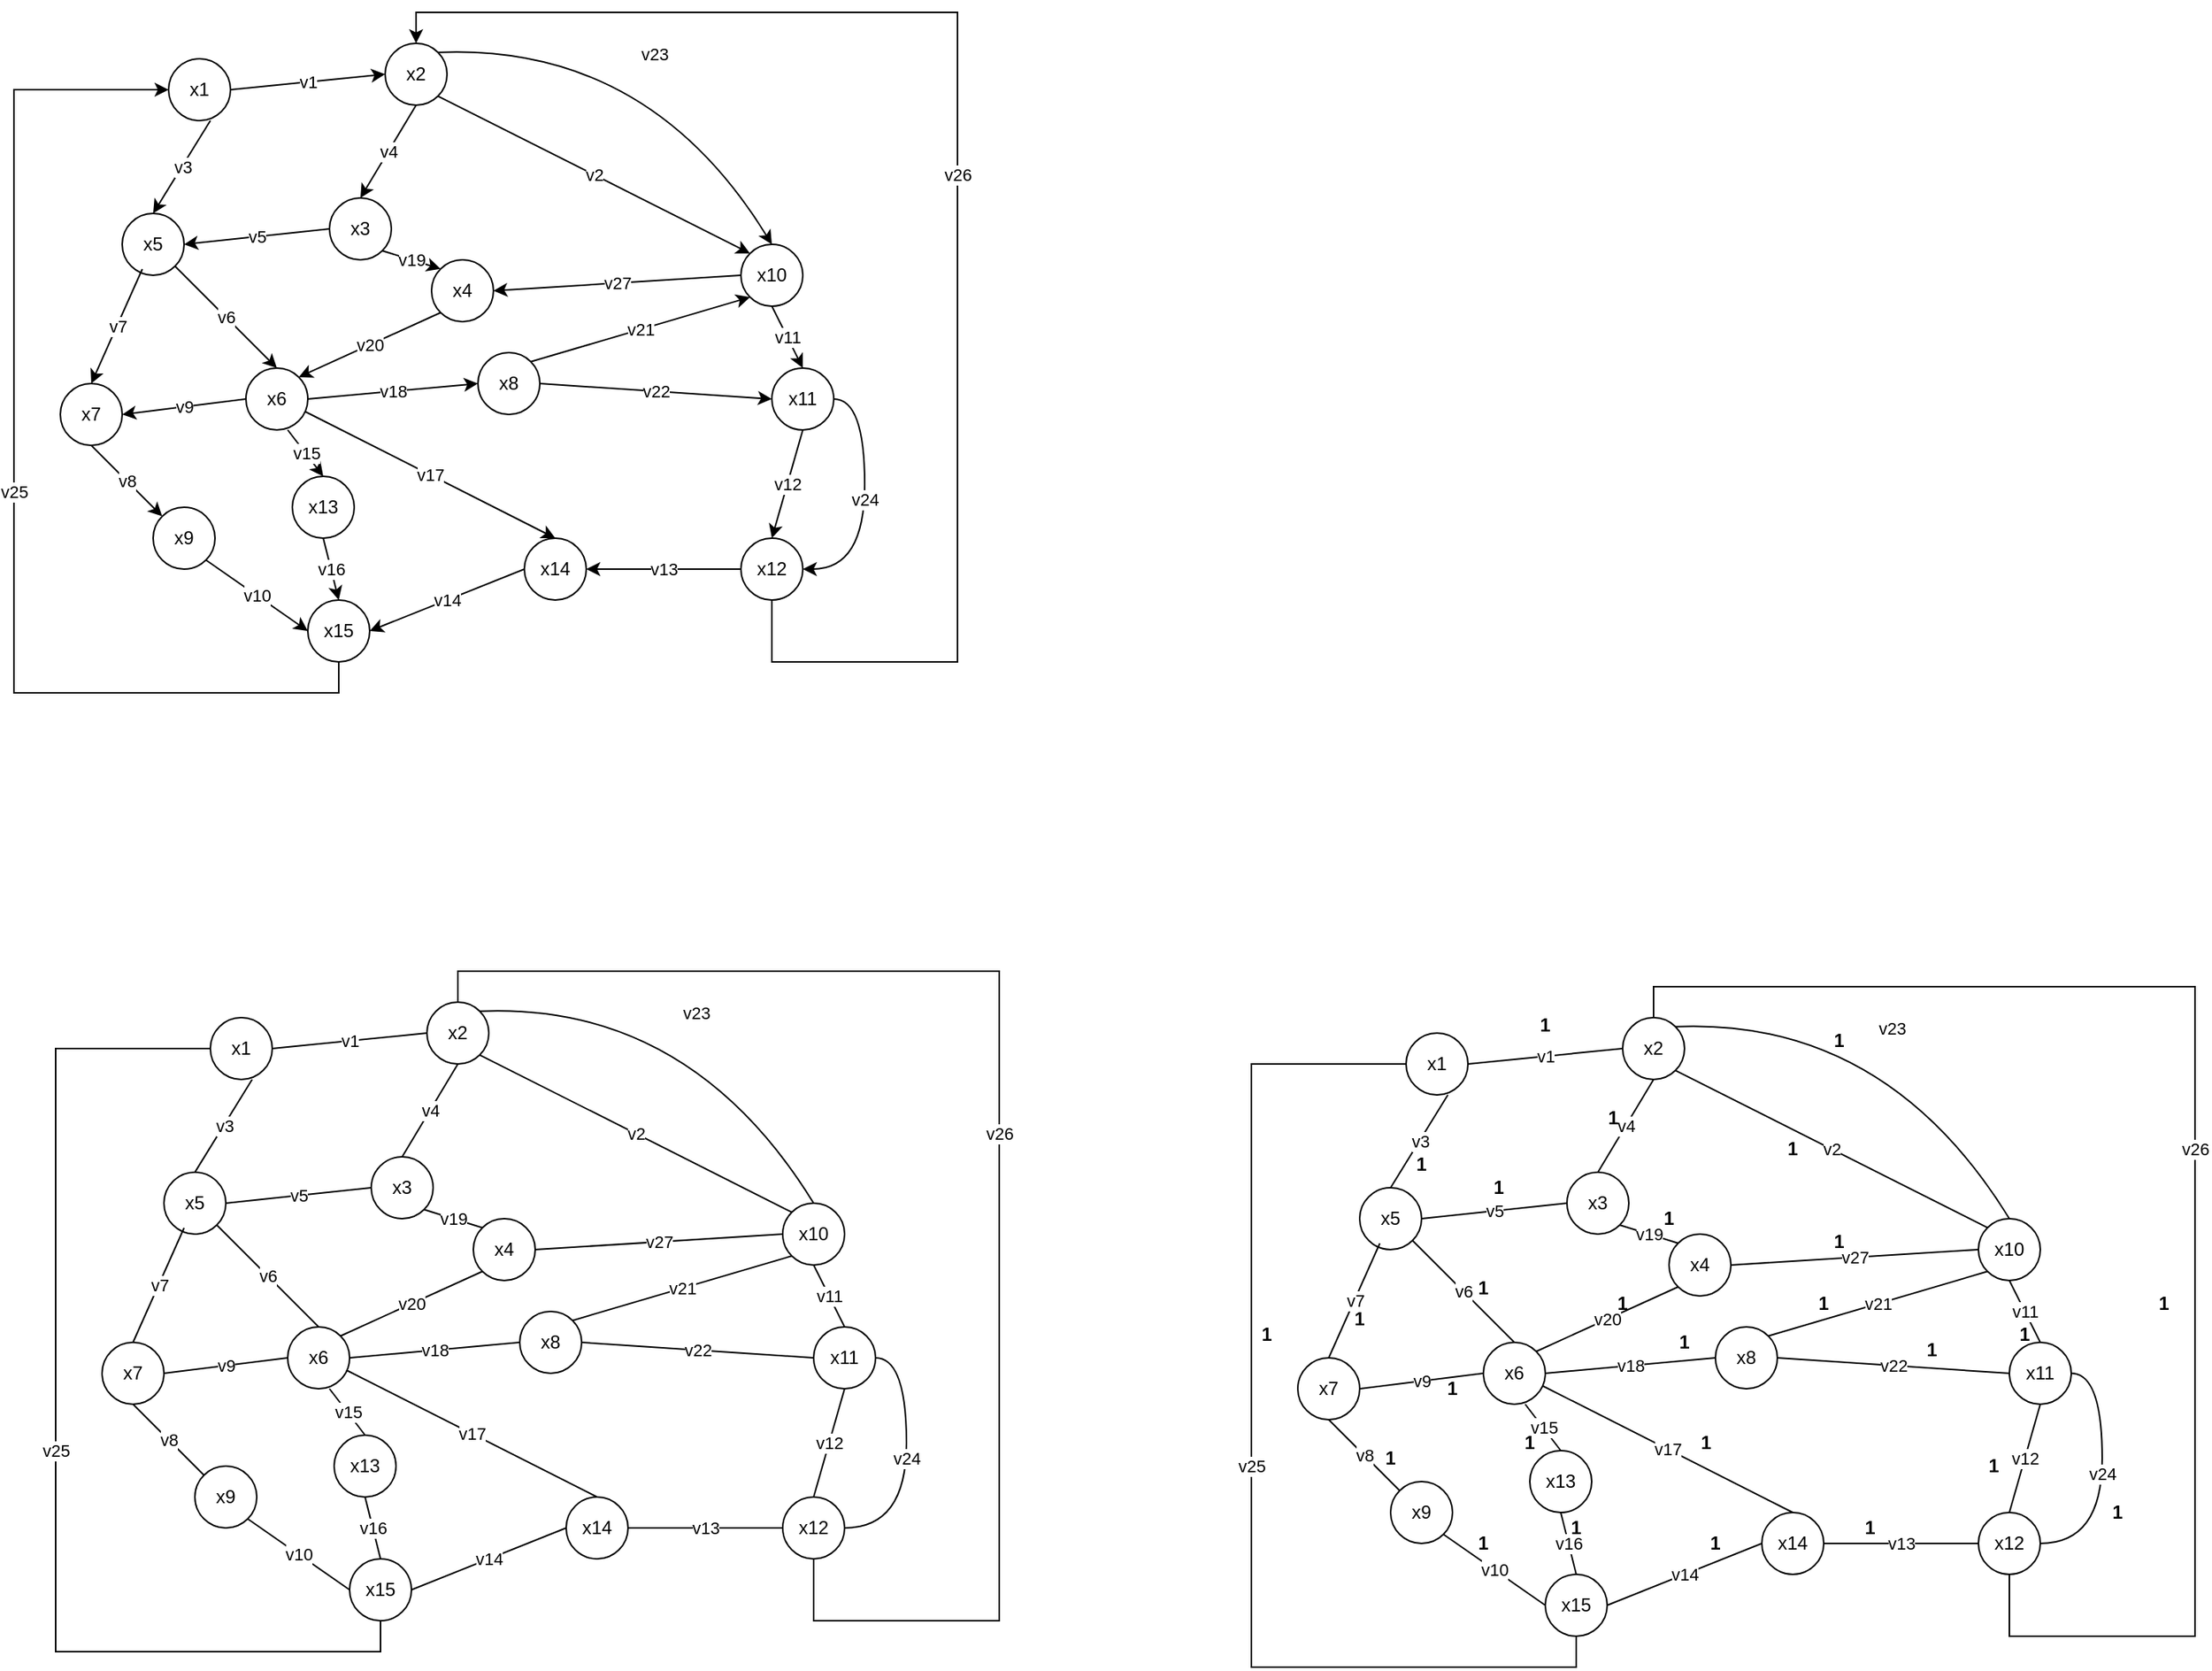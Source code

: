 <mxfile version="24.9.0">
  <diagram name="Страница — 1" id="AL9f2triFHX439vPIHJy">
    <mxGraphModel dx="1180" dy="746" grid="1" gridSize="10" guides="1" tooltips="1" connect="1" arrows="1" fold="1" page="1" pageScale="1" pageWidth="827" pageHeight="1169" math="0" shadow="0">
      <root>
        <mxCell id="0" />
        <mxCell id="1" parent="0" />
        <mxCell id="yVyBqC-tPB4_G3ObJPOv-1" value="x1" style="ellipse;whiteSpace=wrap;html=1;aspect=fixed;" vertex="1" parent="1">
          <mxGeometry x="290" y="110" width="40" height="40" as="geometry" />
        </mxCell>
        <mxCell id="yVyBqC-tPB4_G3ObJPOv-2" value="x2" style="ellipse;whiteSpace=wrap;html=1;aspect=fixed;" vertex="1" parent="1">
          <mxGeometry x="430" y="100" width="40" height="40" as="geometry" />
        </mxCell>
        <mxCell id="yVyBqC-tPB4_G3ObJPOv-3" value="x10" style="ellipse;whiteSpace=wrap;html=1;aspect=fixed;" vertex="1" parent="1">
          <mxGeometry x="660" y="230" width="40" height="40" as="geometry" />
        </mxCell>
        <mxCell id="yVyBqC-tPB4_G3ObJPOv-4" value="x4" style="ellipse;whiteSpace=wrap;html=1;aspect=fixed;" vertex="1" parent="1">
          <mxGeometry x="460" y="240" width="40" height="40" as="geometry" />
        </mxCell>
        <mxCell id="yVyBqC-tPB4_G3ObJPOv-5" value="x3" style="ellipse;whiteSpace=wrap;html=1;aspect=fixed;" vertex="1" parent="1">
          <mxGeometry x="394" y="200" width="40" height="40" as="geometry" />
        </mxCell>
        <mxCell id="yVyBqC-tPB4_G3ObJPOv-6" value="x5" style="ellipse;whiteSpace=wrap;html=1;aspect=fixed;" vertex="1" parent="1">
          <mxGeometry x="260" y="210" width="40" height="40" as="geometry" />
        </mxCell>
        <mxCell id="yVyBqC-tPB4_G3ObJPOv-7" value="x7" style="ellipse;whiteSpace=wrap;html=1;aspect=fixed;" vertex="1" parent="1">
          <mxGeometry x="220" y="320" width="40" height="40" as="geometry" />
        </mxCell>
        <mxCell id="yVyBqC-tPB4_G3ObJPOv-8" value="x6" style="ellipse;whiteSpace=wrap;html=1;aspect=fixed;" vertex="1" parent="1">
          <mxGeometry x="340" y="310" width="40" height="40" as="geometry" />
        </mxCell>
        <mxCell id="yVyBqC-tPB4_G3ObJPOv-9" value="x8" style="ellipse;whiteSpace=wrap;html=1;aspect=fixed;" vertex="1" parent="1">
          <mxGeometry x="490" y="300" width="40" height="40" as="geometry" />
        </mxCell>
        <mxCell id="yVyBqC-tPB4_G3ObJPOv-42" value="v24" style="edgeStyle=orthogonalEdgeStyle;rounded=0;orthogonalLoop=1;jettySize=auto;html=1;entryX=1;entryY=0.5;entryDx=0;entryDy=0;curved=1;" edge="1" parent="1" source="yVyBqC-tPB4_G3ObJPOv-10" target="yVyBqC-tPB4_G3ObJPOv-11">
          <mxGeometry relative="1" as="geometry">
            <Array as="points">
              <mxPoint x="740" y="330" />
              <mxPoint x="740" y="440" />
            </Array>
          </mxGeometry>
        </mxCell>
        <mxCell id="yVyBqC-tPB4_G3ObJPOv-10" value="x11" style="ellipse;whiteSpace=wrap;html=1;aspect=fixed;" vertex="1" parent="1">
          <mxGeometry x="680" y="310" width="40" height="40" as="geometry" />
        </mxCell>
        <mxCell id="yVyBqC-tPB4_G3ObJPOv-43" value="v26" style="edgeStyle=orthogonalEdgeStyle;rounded=0;orthogonalLoop=1;jettySize=auto;html=1;entryX=0.5;entryY=0;entryDx=0;entryDy=0;" edge="1" parent="1" source="yVyBqC-tPB4_G3ObJPOv-11" target="yVyBqC-tPB4_G3ObJPOv-2">
          <mxGeometry relative="1" as="geometry">
            <Array as="points">
              <mxPoint x="680" y="500" />
              <mxPoint x="800" y="500" />
              <mxPoint x="800" y="80" />
              <mxPoint x="450" y="80" />
            </Array>
          </mxGeometry>
        </mxCell>
        <mxCell id="yVyBqC-tPB4_G3ObJPOv-11" value="x12" style="ellipse;whiteSpace=wrap;html=1;aspect=fixed;" vertex="1" parent="1">
          <mxGeometry x="660" y="420" width="40" height="40" as="geometry" />
        </mxCell>
        <mxCell id="yVyBqC-tPB4_G3ObJPOv-12" value="x14" style="ellipse;whiteSpace=wrap;html=1;aspect=fixed;" vertex="1" parent="1">
          <mxGeometry x="520" y="420" width="40" height="40" as="geometry" />
        </mxCell>
        <mxCell id="yVyBqC-tPB4_G3ObJPOv-40" value="v25" style="edgeStyle=orthogonalEdgeStyle;rounded=0;orthogonalLoop=1;jettySize=auto;html=1;entryX=0;entryY=0.5;entryDx=0;entryDy=0;" edge="1" parent="1" source="yVyBqC-tPB4_G3ObJPOv-13" target="yVyBqC-tPB4_G3ObJPOv-1">
          <mxGeometry relative="1" as="geometry">
            <Array as="points">
              <mxPoint x="400" y="520" />
              <mxPoint x="190" y="520" />
              <mxPoint x="190" y="130" />
            </Array>
          </mxGeometry>
        </mxCell>
        <mxCell id="yVyBqC-tPB4_G3ObJPOv-13" value="x15" style="ellipse;whiteSpace=wrap;html=1;aspect=fixed;" vertex="1" parent="1">
          <mxGeometry x="380" y="460" width="40" height="40" as="geometry" />
        </mxCell>
        <mxCell id="yVyBqC-tPB4_G3ObJPOv-14" value="x13" style="ellipse;whiteSpace=wrap;html=1;aspect=fixed;" vertex="1" parent="1">
          <mxGeometry x="370" y="380" width="40" height="40" as="geometry" />
        </mxCell>
        <mxCell id="yVyBqC-tPB4_G3ObJPOv-15" value="x9" style="ellipse;whiteSpace=wrap;html=1;aspect=fixed;" vertex="1" parent="1">
          <mxGeometry x="280" y="400" width="40" height="40" as="geometry" />
        </mxCell>
        <mxCell id="yVyBqC-tPB4_G3ObJPOv-16" value="v1" style="endArrow=classic;html=1;rounded=0;exitX=1;exitY=0.5;exitDx=0;exitDy=0;entryX=0;entryY=0.5;entryDx=0;entryDy=0;" edge="1" parent="1" source="yVyBqC-tPB4_G3ObJPOv-1" target="yVyBqC-tPB4_G3ObJPOv-2">
          <mxGeometry width="50" height="50" relative="1" as="geometry">
            <mxPoint x="390" y="410" as="sourcePoint" />
            <mxPoint x="440" y="360" as="targetPoint" />
          </mxGeometry>
        </mxCell>
        <mxCell id="yVyBqC-tPB4_G3ObJPOv-17" value="v4" style="endArrow=classic;html=1;rounded=0;entryX=0.5;entryY=0;entryDx=0;entryDy=0;exitX=0.5;exitY=1;exitDx=0;exitDy=0;" edge="1" parent="1" source="yVyBqC-tPB4_G3ObJPOv-2" target="yVyBqC-tPB4_G3ObJPOv-5">
          <mxGeometry width="50" height="50" relative="1" as="geometry">
            <mxPoint x="390" y="410" as="sourcePoint" />
            <mxPoint x="440" y="360" as="targetPoint" />
          </mxGeometry>
        </mxCell>
        <mxCell id="yVyBqC-tPB4_G3ObJPOv-18" value="v2" style="endArrow=classic;html=1;rounded=0;exitX=1;exitY=1;exitDx=0;exitDy=0;entryX=0;entryY=0;entryDx=0;entryDy=0;" edge="1" parent="1" source="yVyBqC-tPB4_G3ObJPOv-2" target="yVyBqC-tPB4_G3ObJPOv-3">
          <mxGeometry width="50" height="50" relative="1" as="geometry">
            <mxPoint x="390" y="410" as="sourcePoint" />
            <mxPoint x="440" y="360" as="targetPoint" />
          </mxGeometry>
        </mxCell>
        <mxCell id="yVyBqC-tPB4_G3ObJPOv-19" value="v23" style="endArrow=classic;html=1;rounded=0;exitX=1;exitY=0;exitDx=0;exitDy=0;entryX=0.5;entryY=0;entryDx=0;entryDy=0;curved=1;" edge="1" parent="1" source="yVyBqC-tPB4_G3ObJPOv-2" target="yVyBqC-tPB4_G3ObJPOv-3">
          <mxGeometry width="50" height="50" relative="1" as="geometry">
            <mxPoint x="390" y="410" as="sourcePoint" />
            <mxPoint x="440" y="360" as="targetPoint" />
            <Array as="points">
              <mxPoint x="600" y="100" />
            </Array>
          </mxGeometry>
        </mxCell>
        <mxCell id="yVyBqC-tPB4_G3ObJPOv-20" value="v3" style="endArrow=classic;html=1;rounded=0;exitX=0.675;exitY=1;exitDx=0;exitDy=0;exitPerimeter=0;entryX=0.5;entryY=0;entryDx=0;entryDy=0;" edge="1" parent="1" source="yVyBqC-tPB4_G3ObJPOv-1" target="yVyBqC-tPB4_G3ObJPOv-6">
          <mxGeometry width="50" height="50" relative="1" as="geometry">
            <mxPoint x="390" y="410" as="sourcePoint" />
            <mxPoint x="440" y="360" as="targetPoint" />
          </mxGeometry>
        </mxCell>
        <mxCell id="yVyBqC-tPB4_G3ObJPOv-21" value="v6" style="endArrow=classic;html=1;rounded=0;exitX=1;exitY=1;exitDx=0;exitDy=0;entryX=0.5;entryY=0;entryDx=0;entryDy=0;" edge="1" parent="1" source="yVyBqC-tPB4_G3ObJPOv-6" target="yVyBqC-tPB4_G3ObJPOv-8">
          <mxGeometry width="50" height="50" relative="1" as="geometry">
            <mxPoint x="390" y="410" as="sourcePoint" />
            <mxPoint x="440" y="360" as="targetPoint" />
          </mxGeometry>
        </mxCell>
        <mxCell id="yVyBqC-tPB4_G3ObJPOv-22" value="v7" style="endArrow=classic;html=1;rounded=0;exitX=0.325;exitY=0.9;exitDx=0;exitDy=0;exitPerimeter=0;entryX=0.5;entryY=0;entryDx=0;entryDy=0;" edge="1" parent="1" source="yVyBqC-tPB4_G3ObJPOv-6" target="yVyBqC-tPB4_G3ObJPOv-7">
          <mxGeometry width="50" height="50" relative="1" as="geometry">
            <mxPoint x="390" y="410" as="sourcePoint" />
            <mxPoint x="440" y="360" as="targetPoint" />
          </mxGeometry>
        </mxCell>
        <mxCell id="yVyBqC-tPB4_G3ObJPOv-23" value="v9" style="endArrow=classic;html=1;rounded=0;entryX=1;entryY=0.5;entryDx=0;entryDy=0;exitX=0;exitY=0.5;exitDx=0;exitDy=0;" edge="1" parent="1" source="yVyBqC-tPB4_G3ObJPOv-8" target="yVyBqC-tPB4_G3ObJPOv-7">
          <mxGeometry width="50" height="50" relative="1" as="geometry">
            <mxPoint x="390" y="400" as="sourcePoint" />
            <mxPoint x="440" y="350" as="targetPoint" />
          </mxGeometry>
        </mxCell>
        <mxCell id="yVyBqC-tPB4_G3ObJPOv-24" value="v8" style="endArrow=classic;html=1;rounded=0;exitX=0.5;exitY=1;exitDx=0;exitDy=0;entryX=0;entryY=0;entryDx=0;entryDy=0;" edge="1" parent="1" source="yVyBqC-tPB4_G3ObJPOv-7" target="yVyBqC-tPB4_G3ObJPOv-15">
          <mxGeometry width="50" height="50" relative="1" as="geometry">
            <mxPoint x="390" y="400" as="sourcePoint" />
            <mxPoint x="440" y="350" as="targetPoint" />
          </mxGeometry>
        </mxCell>
        <mxCell id="yVyBqC-tPB4_G3ObJPOv-25" value="v10" style="endArrow=classic;html=1;rounded=0;exitX=1;exitY=1;exitDx=0;exitDy=0;entryX=0;entryY=0.5;entryDx=0;entryDy=0;" edge="1" parent="1" source="yVyBqC-tPB4_G3ObJPOv-15" target="yVyBqC-tPB4_G3ObJPOv-13">
          <mxGeometry width="50" height="50" relative="1" as="geometry">
            <mxPoint x="390" y="400" as="sourcePoint" />
            <mxPoint x="440" y="350" as="targetPoint" />
          </mxGeometry>
        </mxCell>
        <mxCell id="yVyBqC-tPB4_G3ObJPOv-26" value="v14" style="endArrow=classic;html=1;rounded=0;exitX=0;exitY=0.5;exitDx=0;exitDy=0;entryX=1;entryY=0.5;entryDx=0;entryDy=0;" edge="1" parent="1" source="yVyBqC-tPB4_G3ObJPOv-12" target="yVyBqC-tPB4_G3ObJPOv-13">
          <mxGeometry x="0.0" width="50" height="50" relative="1" as="geometry">
            <mxPoint x="390" y="400" as="sourcePoint" />
            <mxPoint x="510" y="440" as="targetPoint" />
            <mxPoint as="offset" />
          </mxGeometry>
        </mxCell>
        <mxCell id="yVyBqC-tPB4_G3ObJPOv-27" value="v13" style="endArrow=classic;html=1;rounded=0;entryX=1;entryY=0.5;entryDx=0;entryDy=0;exitX=0;exitY=0.5;exitDx=0;exitDy=0;" edge="1" parent="1" source="yVyBqC-tPB4_G3ObJPOv-11" target="yVyBqC-tPB4_G3ObJPOv-12">
          <mxGeometry width="50" height="50" relative="1" as="geometry">
            <mxPoint x="390" y="400" as="sourcePoint" />
            <mxPoint x="440" y="350" as="targetPoint" />
          </mxGeometry>
        </mxCell>
        <mxCell id="yVyBqC-tPB4_G3ObJPOv-29" value="v17" style="endArrow=classic;html=1;rounded=0;exitX=0.95;exitY=0.7;exitDx=0;exitDy=0;exitPerimeter=0;entryX=0.5;entryY=0;entryDx=0;entryDy=0;" edge="1" parent="1" source="yVyBqC-tPB4_G3ObJPOv-8" target="yVyBqC-tPB4_G3ObJPOv-12">
          <mxGeometry width="50" height="50" relative="1" as="geometry">
            <mxPoint x="390" y="400" as="sourcePoint" />
            <mxPoint x="440" y="350" as="targetPoint" />
          </mxGeometry>
        </mxCell>
        <mxCell id="yVyBqC-tPB4_G3ObJPOv-30" value="v15" style="endArrow=classic;html=1;rounded=0;exitX=0.675;exitY=1;exitDx=0;exitDy=0;exitPerimeter=0;entryX=0.5;entryY=0;entryDx=0;entryDy=0;" edge="1" parent="1" source="yVyBqC-tPB4_G3ObJPOv-8" target="yVyBqC-tPB4_G3ObJPOv-14">
          <mxGeometry width="50" height="50" relative="1" as="geometry">
            <mxPoint x="390" y="400" as="sourcePoint" />
            <mxPoint x="440" y="350" as="targetPoint" />
          </mxGeometry>
        </mxCell>
        <mxCell id="yVyBqC-tPB4_G3ObJPOv-32" value="v16" style="endArrow=classic;html=1;rounded=0;exitX=0.5;exitY=1;exitDx=0;exitDy=0;entryX=0.5;entryY=0;entryDx=0;entryDy=0;" edge="1" parent="1" source="yVyBqC-tPB4_G3ObJPOv-14" target="yVyBqC-tPB4_G3ObJPOv-13">
          <mxGeometry width="50" height="50" relative="1" as="geometry">
            <mxPoint x="390" y="400" as="sourcePoint" />
            <mxPoint x="440" y="350" as="targetPoint" />
          </mxGeometry>
        </mxCell>
        <mxCell id="yVyBqC-tPB4_G3ObJPOv-33" value="v18" style="endArrow=classic;html=1;rounded=0;exitX=1;exitY=0.5;exitDx=0;exitDy=0;entryX=0;entryY=0.5;entryDx=0;entryDy=0;" edge="1" parent="1" source="yVyBqC-tPB4_G3ObJPOv-8" target="yVyBqC-tPB4_G3ObJPOv-9">
          <mxGeometry width="50" height="50" relative="1" as="geometry">
            <mxPoint x="390" y="400" as="sourcePoint" />
            <mxPoint x="440" y="350" as="targetPoint" />
          </mxGeometry>
        </mxCell>
        <mxCell id="yVyBqC-tPB4_G3ObJPOv-34" value="v20" style="endArrow=classic;html=1;rounded=0;entryX=1;entryY=0;entryDx=0;entryDy=0;exitX=0;exitY=1;exitDx=0;exitDy=0;" edge="1" parent="1" source="yVyBqC-tPB4_G3ObJPOv-4" target="yVyBqC-tPB4_G3ObJPOv-8">
          <mxGeometry width="50" height="50" relative="1" as="geometry">
            <mxPoint x="390" y="410" as="sourcePoint" />
            <mxPoint x="440" y="360" as="targetPoint" />
          </mxGeometry>
        </mxCell>
        <mxCell id="yVyBqC-tPB4_G3ObJPOv-35" value="v19" style="endArrow=classic;html=1;rounded=0;entryX=0;entryY=0;entryDx=0;entryDy=0;exitX=1;exitY=1;exitDx=0;exitDy=0;" edge="1" parent="1" source="yVyBqC-tPB4_G3ObJPOv-5" target="yVyBqC-tPB4_G3ObJPOv-4">
          <mxGeometry width="50" height="50" relative="1" as="geometry">
            <mxPoint x="390" y="410" as="sourcePoint" />
            <mxPoint x="440" y="360" as="targetPoint" />
          </mxGeometry>
        </mxCell>
        <mxCell id="yVyBqC-tPB4_G3ObJPOv-36" value="v5" style="endArrow=classic;html=1;rounded=0;entryX=1;entryY=0.5;entryDx=0;entryDy=0;exitX=0;exitY=0.5;exitDx=0;exitDy=0;" edge="1" parent="1" source="yVyBqC-tPB4_G3ObJPOv-5" target="yVyBqC-tPB4_G3ObJPOv-6">
          <mxGeometry x="-0.007" width="50" height="50" relative="1" as="geometry">
            <mxPoint x="390" y="410" as="sourcePoint" />
            <mxPoint x="440" y="360" as="targetPoint" />
            <mxPoint as="offset" />
          </mxGeometry>
        </mxCell>
        <mxCell id="yVyBqC-tPB4_G3ObJPOv-37" value="v22" style="endArrow=classic;html=1;rounded=0;entryX=0;entryY=0.5;entryDx=0;entryDy=0;exitX=1;exitY=0.5;exitDx=0;exitDy=0;" edge="1" parent="1" source="yVyBqC-tPB4_G3ObJPOv-9" target="yVyBqC-tPB4_G3ObJPOv-10">
          <mxGeometry width="50" height="50" relative="1" as="geometry">
            <mxPoint x="390" y="410" as="sourcePoint" />
            <mxPoint x="440" y="360" as="targetPoint" />
          </mxGeometry>
        </mxCell>
        <mxCell id="yVyBqC-tPB4_G3ObJPOv-38" value="v21" style="endArrow=classic;html=1;rounded=0;entryX=0;entryY=1;entryDx=0;entryDy=0;exitX=1;exitY=0;exitDx=0;exitDy=0;" edge="1" parent="1" source="yVyBqC-tPB4_G3ObJPOv-9" target="yVyBqC-tPB4_G3ObJPOv-3">
          <mxGeometry width="50" height="50" relative="1" as="geometry">
            <mxPoint x="390" y="410" as="sourcePoint" />
            <mxPoint x="440" y="360" as="targetPoint" />
          </mxGeometry>
        </mxCell>
        <mxCell id="yVyBqC-tPB4_G3ObJPOv-39" value="v27" style="endArrow=classic;html=1;rounded=0;entryX=1;entryY=0.5;entryDx=0;entryDy=0;exitX=0;exitY=0.5;exitDx=0;exitDy=0;" edge="1" parent="1" source="yVyBqC-tPB4_G3ObJPOv-3" target="yVyBqC-tPB4_G3ObJPOv-4">
          <mxGeometry width="50" height="50" relative="1" as="geometry">
            <mxPoint x="390" y="410" as="sourcePoint" />
            <mxPoint x="440" y="360" as="targetPoint" />
          </mxGeometry>
        </mxCell>
        <mxCell id="yVyBqC-tPB4_G3ObJPOv-41" value="v12" style="endArrow=classic;html=1;rounded=0;exitX=0.5;exitY=1;exitDx=0;exitDy=0;entryX=0.5;entryY=0;entryDx=0;entryDy=0;" edge="1" parent="1" source="yVyBqC-tPB4_G3ObJPOv-10" target="yVyBqC-tPB4_G3ObJPOv-11">
          <mxGeometry width="50" height="50" relative="1" as="geometry">
            <mxPoint x="390" y="410" as="sourcePoint" />
            <mxPoint x="440" y="360" as="targetPoint" />
          </mxGeometry>
        </mxCell>
        <mxCell id="yVyBqC-tPB4_G3ObJPOv-44" value="v11" style="endArrow=classic;html=1;rounded=0;entryX=0.5;entryY=0;entryDx=0;entryDy=0;exitX=0.5;exitY=1;exitDx=0;exitDy=0;" edge="1" parent="1" source="yVyBqC-tPB4_G3ObJPOv-3" target="yVyBqC-tPB4_G3ObJPOv-10">
          <mxGeometry width="50" height="50" relative="1" as="geometry">
            <mxPoint x="400" y="410" as="sourcePoint" />
            <mxPoint x="450" y="360" as="targetPoint" />
          </mxGeometry>
        </mxCell>
        <mxCell id="yVyBqC-tPB4_G3ObJPOv-129" value="x1" style="ellipse;whiteSpace=wrap;html=1;aspect=fixed;" vertex="1" parent="1">
          <mxGeometry x="317" y="730" width="40" height="40" as="geometry" />
        </mxCell>
        <mxCell id="yVyBqC-tPB4_G3ObJPOv-130" value="x2" style="ellipse;whiteSpace=wrap;html=1;aspect=fixed;" vertex="1" parent="1">
          <mxGeometry x="457" y="720" width="40" height="40" as="geometry" />
        </mxCell>
        <mxCell id="yVyBqC-tPB4_G3ObJPOv-131" value="x10" style="ellipse;whiteSpace=wrap;html=1;aspect=fixed;" vertex="1" parent="1">
          <mxGeometry x="687" y="850" width="40" height="40" as="geometry" />
        </mxCell>
        <mxCell id="yVyBqC-tPB4_G3ObJPOv-132" value="x4" style="ellipse;whiteSpace=wrap;html=1;aspect=fixed;" vertex="1" parent="1">
          <mxGeometry x="487" y="860" width="40" height="40" as="geometry" />
        </mxCell>
        <mxCell id="yVyBqC-tPB4_G3ObJPOv-133" value="x3" style="ellipse;whiteSpace=wrap;html=1;aspect=fixed;" vertex="1" parent="1">
          <mxGeometry x="421" y="820" width="40" height="40" as="geometry" />
        </mxCell>
        <mxCell id="yVyBqC-tPB4_G3ObJPOv-134" value="x5" style="ellipse;whiteSpace=wrap;html=1;aspect=fixed;" vertex="1" parent="1">
          <mxGeometry x="287" y="830" width="40" height="40" as="geometry" />
        </mxCell>
        <mxCell id="yVyBqC-tPB4_G3ObJPOv-135" value="x7" style="ellipse;whiteSpace=wrap;html=1;aspect=fixed;" vertex="1" parent="1">
          <mxGeometry x="247" y="940" width="40" height="40" as="geometry" />
        </mxCell>
        <mxCell id="yVyBqC-tPB4_G3ObJPOv-136" value="x6" style="ellipse;whiteSpace=wrap;html=1;aspect=fixed;" vertex="1" parent="1">
          <mxGeometry x="367" y="930" width="40" height="40" as="geometry" />
        </mxCell>
        <mxCell id="yVyBqC-tPB4_G3ObJPOv-137" value="x8" style="ellipse;whiteSpace=wrap;html=1;aspect=fixed;" vertex="1" parent="1">
          <mxGeometry x="517" y="920" width="40" height="40" as="geometry" />
        </mxCell>
        <mxCell id="yVyBqC-tPB4_G3ObJPOv-138" value="v24" style="edgeStyle=orthogonalEdgeStyle;rounded=0;orthogonalLoop=1;jettySize=auto;html=1;entryX=1;entryY=0.5;entryDx=0;entryDy=0;curved=1;endArrow=none;endFill=0;" edge="1" parent="1" source="yVyBqC-tPB4_G3ObJPOv-139" target="yVyBqC-tPB4_G3ObJPOv-141">
          <mxGeometry relative="1" as="geometry">
            <Array as="points">
              <mxPoint x="767" y="950" />
              <mxPoint x="767" y="1060" />
            </Array>
          </mxGeometry>
        </mxCell>
        <mxCell id="yVyBqC-tPB4_G3ObJPOv-139" value="x11" style="ellipse;whiteSpace=wrap;html=1;aspect=fixed;" vertex="1" parent="1">
          <mxGeometry x="707" y="930" width="40" height="40" as="geometry" />
        </mxCell>
        <mxCell id="yVyBqC-tPB4_G3ObJPOv-140" value="v26" style="edgeStyle=orthogonalEdgeStyle;rounded=0;orthogonalLoop=1;jettySize=auto;html=1;entryX=0.5;entryY=0;entryDx=0;entryDy=0;endArrow=none;endFill=0;" edge="1" parent="1" source="yVyBqC-tPB4_G3ObJPOv-141" target="yVyBqC-tPB4_G3ObJPOv-130">
          <mxGeometry relative="1" as="geometry">
            <Array as="points">
              <mxPoint x="707" y="1120" />
              <mxPoint x="827" y="1120" />
              <mxPoint x="827" y="700" />
              <mxPoint x="477" y="700" />
            </Array>
          </mxGeometry>
        </mxCell>
        <mxCell id="yVyBqC-tPB4_G3ObJPOv-141" value="x12" style="ellipse;whiteSpace=wrap;html=1;aspect=fixed;" vertex="1" parent="1">
          <mxGeometry x="687" y="1040" width="40" height="40" as="geometry" />
        </mxCell>
        <mxCell id="yVyBqC-tPB4_G3ObJPOv-142" value="x14" style="ellipse;whiteSpace=wrap;html=1;aspect=fixed;" vertex="1" parent="1">
          <mxGeometry x="547" y="1040" width="40" height="40" as="geometry" />
        </mxCell>
        <mxCell id="yVyBqC-tPB4_G3ObJPOv-143" value="v25" style="edgeStyle=orthogonalEdgeStyle;rounded=0;orthogonalLoop=1;jettySize=auto;html=1;entryX=0;entryY=0.5;entryDx=0;entryDy=0;endArrow=none;endFill=0;" edge="1" parent="1" source="yVyBqC-tPB4_G3ObJPOv-144" target="yVyBqC-tPB4_G3ObJPOv-129">
          <mxGeometry relative="1" as="geometry">
            <Array as="points">
              <mxPoint x="427" y="1140" />
              <mxPoint x="217" y="1140" />
              <mxPoint x="217" y="750" />
            </Array>
          </mxGeometry>
        </mxCell>
        <mxCell id="yVyBqC-tPB4_G3ObJPOv-144" value="x15" style="ellipse;whiteSpace=wrap;html=1;aspect=fixed;" vertex="1" parent="1">
          <mxGeometry x="407" y="1080" width="40" height="40" as="geometry" />
        </mxCell>
        <mxCell id="yVyBqC-tPB4_G3ObJPOv-145" value="x13" style="ellipse;whiteSpace=wrap;html=1;aspect=fixed;" vertex="1" parent="1">
          <mxGeometry x="397" y="1000" width="40" height="40" as="geometry" />
        </mxCell>
        <mxCell id="yVyBqC-tPB4_G3ObJPOv-146" value="x9" style="ellipse;whiteSpace=wrap;html=1;aspect=fixed;" vertex="1" parent="1">
          <mxGeometry x="307" y="1020" width="40" height="40" as="geometry" />
        </mxCell>
        <mxCell id="yVyBqC-tPB4_G3ObJPOv-147" value="v1" style="endArrow=none;html=1;rounded=0;exitX=1;exitY=0.5;exitDx=0;exitDy=0;entryX=0;entryY=0.5;entryDx=0;entryDy=0;endFill=0;" edge="1" parent="1" source="yVyBqC-tPB4_G3ObJPOv-129" target="yVyBqC-tPB4_G3ObJPOv-130">
          <mxGeometry width="50" height="50" relative="1" as="geometry">
            <mxPoint x="417" y="1030" as="sourcePoint" />
            <mxPoint x="467" y="980" as="targetPoint" />
          </mxGeometry>
        </mxCell>
        <mxCell id="yVyBqC-tPB4_G3ObJPOv-148" value="v4" style="endArrow=none;html=1;rounded=0;entryX=0.5;entryY=0;entryDx=0;entryDy=0;exitX=0.5;exitY=1;exitDx=0;exitDy=0;endFill=0;" edge="1" parent="1" source="yVyBqC-tPB4_G3ObJPOv-130" target="yVyBqC-tPB4_G3ObJPOv-133">
          <mxGeometry width="50" height="50" relative="1" as="geometry">
            <mxPoint x="417" y="1030" as="sourcePoint" />
            <mxPoint x="467" y="980" as="targetPoint" />
          </mxGeometry>
        </mxCell>
        <mxCell id="yVyBqC-tPB4_G3ObJPOv-149" value="v2" style="endArrow=none;html=1;rounded=0;exitX=1;exitY=1;exitDx=0;exitDy=0;entryX=0;entryY=0;entryDx=0;entryDy=0;endFill=0;" edge="1" parent="1" source="yVyBqC-tPB4_G3ObJPOv-130" target="yVyBqC-tPB4_G3ObJPOv-131">
          <mxGeometry width="50" height="50" relative="1" as="geometry">
            <mxPoint x="417" y="1030" as="sourcePoint" />
            <mxPoint x="467" y="980" as="targetPoint" />
          </mxGeometry>
        </mxCell>
        <mxCell id="yVyBqC-tPB4_G3ObJPOv-150" value="v23" style="endArrow=none;html=1;rounded=0;exitX=1;exitY=0;exitDx=0;exitDy=0;entryX=0.5;entryY=0;entryDx=0;entryDy=0;curved=1;endFill=0;" edge="1" parent="1" source="yVyBqC-tPB4_G3ObJPOv-130" target="yVyBqC-tPB4_G3ObJPOv-131">
          <mxGeometry width="50" height="50" relative="1" as="geometry">
            <mxPoint x="417" y="1030" as="sourcePoint" />
            <mxPoint x="467" y="980" as="targetPoint" />
            <Array as="points">
              <mxPoint x="627" y="720" />
            </Array>
          </mxGeometry>
        </mxCell>
        <mxCell id="yVyBqC-tPB4_G3ObJPOv-151" value="v3" style="endArrow=none;html=1;rounded=0;exitX=0.675;exitY=1;exitDx=0;exitDy=0;exitPerimeter=0;entryX=0.5;entryY=0;entryDx=0;entryDy=0;endFill=0;" edge="1" parent="1" source="yVyBqC-tPB4_G3ObJPOv-129" target="yVyBqC-tPB4_G3ObJPOv-134">
          <mxGeometry width="50" height="50" relative="1" as="geometry">
            <mxPoint x="417" y="1030" as="sourcePoint" />
            <mxPoint x="467" y="980" as="targetPoint" />
          </mxGeometry>
        </mxCell>
        <mxCell id="yVyBqC-tPB4_G3ObJPOv-152" value="v6" style="endArrow=none;html=1;rounded=0;exitX=1;exitY=1;exitDx=0;exitDy=0;entryX=0.5;entryY=0;entryDx=0;entryDy=0;endFill=0;" edge="1" parent="1" source="yVyBqC-tPB4_G3ObJPOv-134" target="yVyBqC-tPB4_G3ObJPOv-136">
          <mxGeometry width="50" height="50" relative="1" as="geometry">
            <mxPoint x="417" y="1030" as="sourcePoint" />
            <mxPoint x="467" y="980" as="targetPoint" />
          </mxGeometry>
        </mxCell>
        <mxCell id="yVyBqC-tPB4_G3ObJPOv-153" value="v7" style="endArrow=none;html=1;rounded=0;exitX=0.325;exitY=0.9;exitDx=0;exitDy=0;exitPerimeter=0;entryX=0.5;entryY=0;entryDx=0;entryDy=0;endFill=0;" edge="1" parent="1" source="yVyBqC-tPB4_G3ObJPOv-134" target="yVyBqC-tPB4_G3ObJPOv-135">
          <mxGeometry width="50" height="50" relative="1" as="geometry">
            <mxPoint x="417" y="1030" as="sourcePoint" />
            <mxPoint x="467" y="980" as="targetPoint" />
          </mxGeometry>
        </mxCell>
        <mxCell id="yVyBqC-tPB4_G3ObJPOv-154" value="v9" style="endArrow=none;html=1;rounded=0;entryX=1;entryY=0.5;entryDx=0;entryDy=0;exitX=0;exitY=0.5;exitDx=0;exitDy=0;endFill=0;" edge="1" parent="1" source="yVyBqC-tPB4_G3ObJPOv-136" target="yVyBqC-tPB4_G3ObJPOv-135">
          <mxGeometry width="50" height="50" relative="1" as="geometry">
            <mxPoint x="417" y="1020" as="sourcePoint" />
            <mxPoint x="467" y="970" as="targetPoint" />
          </mxGeometry>
        </mxCell>
        <mxCell id="yVyBqC-tPB4_G3ObJPOv-155" value="v8" style="endArrow=none;html=1;rounded=0;exitX=0.5;exitY=1;exitDx=0;exitDy=0;entryX=0;entryY=0;entryDx=0;entryDy=0;endFill=0;" edge="1" parent="1" source="yVyBqC-tPB4_G3ObJPOv-135" target="yVyBqC-tPB4_G3ObJPOv-146">
          <mxGeometry width="50" height="50" relative="1" as="geometry">
            <mxPoint x="417" y="1020" as="sourcePoint" />
            <mxPoint x="467" y="970" as="targetPoint" />
          </mxGeometry>
        </mxCell>
        <mxCell id="yVyBqC-tPB4_G3ObJPOv-156" value="v10" style="endArrow=none;html=1;rounded=0;exitX=1;exitY=1;exitDx=0;exitDy=0;entryX=0;entryY=0.5;entryDx=0;entryDy=0;endFill=0;" edge="1" parent="1" source="yVyBqC-tPB4_G3ObJPOv-146" target="yVyBqC-tPB4_G3ObJPOv-144">
          <mxGeometry width="50" height="50" relative="1" as="geometry">
            <mxPoint x="417" y="1020" as="sourcePoint" />
            <mxPoint x="467" y="970" as="targetPoint" />
          </mxGeometry>
        </mxCell>
        <mxCell id="yVyBqC-tPB4_G3ObJPOv-157" value="v14" style="endArrow=none;html=1;rounded=0;exitX=0;exitY=0.5;exitDx=0;exitDy=0;entryX=1;entryY=0.5;entryDx=0;entryDy=0;endFill=0;" edge="1" parent="1" source="yVyBqC-tPB4_G3ObJPOv-142" target="yVyBqC-tPB4_G3ObJPOv-144">
          <mxGeometry x="0.0" width="50" height="50" relative="1" as="geometry">
            <mxPoint x="417" y="1020" as="sourcePoint" />
            <mxPoint x="537" y="1060" as="targetPoint" />
            <mxPoint as="offset" />
          </mxGeometry>
        </mxCell>
        <mxCell id="yVyBqC-tPB4_G3ObJPOv-158" value="v13" style="endArrow=none;html=1;rounded=0;entryX=1;entryY=0.5;entryDx=0;entryDy=0;exitX=0;exitY=0.5;exitDx=0;exitDy=0;endFill=0;" edge="1" parent="1" source="yVyBqC-tPB4_G3ObJPOv-141" target="yVyBqC-tPB4_G3ObJPOv-142">
          <mxGeometry width="50" height="50" relative="1" as="geometry">
            <mxPoint x="417" y="1020" as="sourcePoint" />
            <mxPoint x="467" y="970" as="targetPoint" />
          </mxGeometry>
        </mxCell>
        <mxCell id="yVyBqC-tPB4_G3ObJPOv-159" value="v17" style="endArrow=none;html=1;rounded=0;exitX=0.95;exitY=0.7;exitDx=0;exitDy=0;exitPerimeter=0;entryX=0.5;entryY=0;entryDx=0;entryDy=0;endFill=0;" edge="1" parent="1" source="yVyBqC-tPB4_G3ObJPOv-136" target="yVyBqC-tPB4_G3ObJPOv-142">
          <mxGeometry width="50" height="50" relative="1" as="geometry">
            <mxPoint x="417" y="1020" as="sourcePoint" />
            <mxPoint x="467" y="970" as="targetPoint" />
          </mxGeometry>
        </mxCell>
        <mxCell id="yVyBqC-tPB4_G3ObJPOv-160" value="v15" style="endArrow=none;html=1;rounded=0;exitX=0.675;exitY=1;exitDx=0;exitDy=0;exitPerimeter=0;entryX=0.5;entryY=0;entryDx=0;entryDy=0;endFill=0;" edge="1" parent="1" source="yVyBqC-tPB4_G3ObJPOv-136" target="yVyBqC-tPB4_G3ObJPOv-145">
          <mxGeometry width="50" height="50" relative="1" as="geometry">
            <mxPoint x="417" y="1020" as="sourcePoint" />
            <mxPoint x="467" y="970" as="targetPoint" />
          </mxGeometry>
        </mxCell>
        <mxCell id="yVyBqC-tPB4_G3ObJPOv-161" value="v16" style="endArrow=none;html=1;rounded=0;exitX=0.5;exitY=1;exitDx=0;exitDy=0;entryX=0.5;entryY=0;entryDx=0;entryDy=0;endFill=0;" edge="1" parent="1" source="yVyBqC-tPB4_G3ObJPOv-145" target="yVyBqC-tPB4_G3ObJPOv-144">
          <mxGeometry width="50" height="50" relative="1" as="geometry">
            <mxPoint x="417" y="1020" as="sourcePoint" />
            <mxPoint x="467" y="970" as="targetPoint" />
          </mxGeometry>
        </mxCell>
        <mxCell id="yVyBqC-tPB4_G3ObJPOv-162" value="v18" style="endArrow=none;html=1;rounded=0;exitX=1;exitY=0.5;exitDx=0;exitDy=0;entryX=0;entryY=0.5;entryDx=0;entryDy=0;endFill=0;" edge="1" parent="1" source="yVyBqC-tPB4_G3ObJPOv-136" target="yVyBqC-tPB4_G3ObJPOv-137">
          <mxGeometry width="50" height="50" relative="1" as="geometry">
            <mxPoint x="417" y="1020" as="sourcePoint" />
            <mxPoint x="467" y="970" as="targetPoint" />
          </mxGeometry>
        </mxCell>
        <mxCell id="yVyBqC-tPB4_G3ObJPOv-163" value="v20" style="endArrow=none;html=1;rounded=0;entryX=1;entryY=0;entryDx=0;entryDy=0;exitX=0;exitY=1;exitDx=0;exitDy=0;endFill=0;" edge="1" parent="1" source="yVyBqC-tPB4_G3ObJPOv-132" target="yVyBqC-tPB4_G3ObJPOv-136">
          <mxGeometry width="50" height="50" relative="1" as="geometry">
            <mxPoint x="417" y="1030" as="sourcePoint" />
            <mxPoint x="467" y="980" as="targetPoint" />
          </mxGeometry>
        </mxCell>
        <mxCell id="yVyBqC-tPB4_G3ObJPOv-164" value="v19" style="endArrow=none;html=1;rounded=0;entryX=0;entryY=0;entryDx=0;entryDy=0;exitX=1;exitY=1;exitDx=0;exitDy=0;endFill=0;" edge="1" parent="1" source="yVyBqC-tPB4_G3ObJPOv-133" target="yVyBqC-tPB4_G3ObJPOv-132">
          <mxGeometry width="50" height="50" relative="1" as="geometry">
            <mxPoint x="417" y="1030" as="sourcePoint" />
            <mxPoint x="467" y="980" as="targetPoint" />
          </mxGeometry>
        </mxCell>
        <mxCell id="yVyBqC-tPB4_G3ObJPOv-165" value="v5" style="endArrow=none;html=1;rounded=0;entryX=1;entryY=0.5;entryDx=0;entryDy=0;exitX=0;exitY=0.5;exitDx=0;exitDy=0;endFill=0;" edge="1" parent="1" source="yVyBqC-tPB4_G3ObJPOv-133" target="yVyBqC-tPB4_G3ObJPOv-134">
          <mxGeometry x="-0.007" width="50" height="50" relative="1" as="geometry">
            <mxPoint x="417" y="1030" as="sourcePoint" />
            <mxPoint x="467" y="980" as="targetPoint" />
            <mxPoint as="offset" />
          </mxGeometry>
        </mxCell>
        <mxCell id="yVyBqC-tPB4_G3ObJPOv-166" value="v22" style="endArrow=none;html=1;rounded=0;entryX=0;entryY=0.5;entryDx=0;entryDy=0;exitX=1;exitY=0.5;exitDx=0;exitDy=0;endFill=0;" edge="1" parent="1" source="yVyBqC-tPB4_G3ObJPOv-137" target="yVyBqC-tPB4_G3ObJPOv-139">
          <mxGeometry width="50" height="50" relative="1" as="geometry">
            <mxPoint x="417" y="1030" as="sourcePoint" />
            <mxPoint x="467" y="980" as="targetPoint" />
          </mxGeometry>
        </mxCell>
        <mxCell id="yVyBqC-tPB4_G3ObJPOv-167" value="v21" style="endArrow=none;html=1;rounded=0;entryX=0;entryY=1;entryDx=0;entryDy=0;exitX=1;exitY=0;exitDx=0;exitDy=0;endFill=0;" edge="1" parent="1" source="yVyBqC-tPB4_G3ObJPOv-137" target="yVyBqC-tPB4_G3ObJPOv-131">
          <mxGeometry width="50" height="50" relative="1" as="geometry">
            <mxPoint x="417" y="1030" as="sourcePoint" />
            <mxPoint x="467" y="980" as="targetPoint" />
          </mxGeometry>
        </mxCell>
        <mxCell id="yVyBqC-tPB4_G3ObJPOv-168" value="v27" style="endArrow=none;html=1;rounded=0;entryX=1;entryY=0.5;entryDx=0;entryDy=0;exitX=0;exitY=0.5;exitDx=0;exitDy=0;endFill=0;" edge="1" parent="1" source="yVyBqC-tPB4_G3ObJPOv-131" target="yVyBqC-tPB4_G3ObJPOv-132">
          <mxGeometry width="50" height="50" relative="1" as="geometry">
            <mxPoint x="417" y="1030" as="sourcePoint" />
            <mxPoint x="467" y="980" as="targetPoint" />
          </mxGeometry>
        </mxCell>
        <mxCell id="yVyBqC-tPB4_G3ObJPOv-169" value="v12" style="endArrow=none;html=1;rounded=0;exitX=0.5;exitY=1;exitDx=0;exitDy=0;entryX=0.5;entryY=0;entryDx=0;entryDy=0;endFill=0;" edge="1" parent="1" source="yVyBqC-tPB4_G3ObJPOv-139" target="yVyBqC-tPB4_G3ObJPOv-141">
          <mxGeometry width="50" height="50" relative="1" as="geometry">
            <mxPoint x="417" y="1030" as="sourcePoint" />
            <mxPoint x="467" y="980" as="targetPoint" />
          </mxGeometry>
        </mxCell>
        <mxCell id="yVyBqC-tPB4_G3ObJPOv-170" value="v11" style="endArrow=none;html=1;rounded=0;entryX=0.5;entryY=0;entryDx=0;entryDy=0;exitX=0.5;exitY=1;exitDx=0;exitDy=0;endFill=0;" edge="1" parent="1" source="yVyBqC-tPB4_G3ObJPOv-131" target="yVyBqC-tPB4_G3ObJPOv-139">
          <mxGeometry width="50" height="50" relative="1" as="geometry">
            <mxPoint x="427" y="1030" as="sourcePoint" />
            <mxPoint x="477" y="980" as="targetPoint" />
          </mxGeometry>
        </mxCell>
        <mxCell id="yVyBqC-tPB4_G3ObJPOv-171" value="x1" style="ellipse;whiteSpace=wrap;html=1;aspect=fixed;" vertex="1" parent="1">
          <mxGeometry x="1090" y="740" width="40" height="40" as="geometry" />
        </mxCell>
        <mxCell id="yVyBqC-tPB4_G3ObJPOv-172" value="x2" style="ellipse;whiteSpace=wrap;html=1;aspect=fixed;" vertex="1" parent="1">
          <mxGeometry x="1230" y="730" width="40" height="40" as="geometry" />
        </mxCell>
        <mxCell id="yVyBqC-tPB4_G3ObJPOv-173" value="x10" style="ellipse;whiteSpace=wrap;html=1;aspect=fixed;" vertex="1" parent="1">
          <mxGeometry x="1460" y="860" width="40" height="40" as="geometry" />
        </mxCell>
        <mxCell id="yVyBqC-tPB4_G3ObJPOv-174" value="x4" style="ellipse;whiteSpace=wrap;html=1;aspect=fixed;" vertex="1" parent="1">
          <mxGeometry x="1260" y="870" width="40" height="40" as="geometry" />
        </mxCell>
        <mxCell id="yVyBqC-tPB4_G3ObJPOv-175" value="x3" style="ellipse;whiteSpace=wrap;html=1;aspect=fixed;" vertex="1" parent="1">
          <mxGeometry x="1194" y="830" width="40" height="40" as="geometry" />
        </mxCell>
        <mxCell id="yVyBqC-tPB4_G3ObJPOv-176" value="x5" style="ellipse;whiteSpace=wrap;html=1;aspect=fixed;" vertex="1" parent="1">
          <mxGeometry x="1060" y="840" width="40" height="40" as="geometry" />
        </mxCell>
        <mxCell id="yVyBqC-tPB4_G3ObJPOv-177" value="x7" style="ellipse;whiteSpace=wrap;html=1;aspect=fixed;" vertex="1" parent="1">
          <mxGeometry x="1020" y="950" width="40" height="40" as="geometry" />
        </mxCell>
        <mxCell id="yVyBqC-tPB4_G3ObJPOv-178" value="x6" style="ellipse;whiteSpace=wrap;html=1;aspect=fixed;" vertex="1" parent="1">
          <mxGeometry x="1140" y="940" width="40" height="40" as="geometry" />
        </mxCell>
        <mxCell id="yVyBqC-tPB4_G3ObJPOv-179" value="x8" style="ellipse;whiteSpace=wrap;html=1;aspect=fixed;" vertex="1" parent="1">
          <mxGeometry x="1290" y="930" width="40" height="40" as="geometry" />
        </mxCell>
        <mxCell id="yVyBqC-tPB4_G3ObJPOv-180" value="v24" style="edgeStyle=orthogonalEdgeStyle;rounded=0;orthogonalLoop=1;jettySize=auto;html=1;entryX=1;entryY=0.5;entryDx=0;entryDy=0;curved=1;endArrow=none;endFill=0;" edge="1" parent="1" source="yVyBqC-tPB4_G3ObJPOv-181" target="yVyBqC-tPB4_G3ObJPOv-183">
          <mxGeometry relative="1" as="geometry">
            <Array as="points">
              <mxPoint x="1540" y="960" />
              <mxPoint x="1540" y="1070" />
            </Array>
          </mxGeometry>
        </mxCell>
        <mxCell id="yVyBqC-tPB4_G3ObJPOv-181" value="x11" style="ellipse;whiteSpace=wrap;html=1;aspect=fixed;" vertex="1" parent="1">
          <mxGeometry x="1480" y="940" width="40" height="40" as="geometry" />
        </mxCell>
        <mxCell id="yVyBqC-tPB4_G3ObJPOv-182" value="v26" style="edgeStyle=orthogonalEdgeStyle;rounded=0;orthogonalLoop=1;jettySize=auto;html=1;entryX=0.5;entryY=0;entryDx=0;entryDy=0;endArrow=none;endFill=0;" edge="1" parent="1" source="yVyBqC-tPB4_G3ObJPOv-183" target="yVyBqC-tPB4_G3ObJPOv-172">
          <mxGeometry relative="1" as="geometry">
            <Array as="points">
              <mxPoint x="1480" y="1130" />
              <mxPoint x="1600" y="1130" />
              <mxPoint x="1600" y="710" />
              <mxPoint x="1250" y="710" />
            </Array>
          </mxGeometry>
        </mxCell>
        <mxCell id="yVyBqC-tPB4_G3ObJPOv-183" value="x12" style="ellipse;whiteSpace=wrap;html=1;aspect=fixed;" vertex="1" parent="1">
          <mxGeometry x="1460" y="1050" width="40" height="40" as="geometry" />
        </mxCell>
        <mxCell id="yVyBqC-tPB4_G3ObJPOv-184" value="x14" style="ellipse;whiteSpace=wrap;html=1;aspect=fixed;" vertex="1" parent="1">
          <mxGeometry x="1320" y="1050" width="40" height="40" as="geometry" />
        </mxCell>
        <mxCell id="yVyBqC-tPB4_G3ObJPOv-185" value="v25" style="edgeStyle=orthogonalEdgeStyle;rounded=0;orthogonalLoop=1;jettySize=auto;html=1;entryX=0;entryY=0.5;entryDx=0;entryDy=0;endArrow=none;endFill=0;" edge="1" parent="1" source="yVyBqC-tPB4_G3ObJPOv-186" target="yVyBqC-tPB4_G3ObJPOv-171">
          <mxGeometry relative="1" as="geometry">
            <Array as="points">
              <mxPoint x="1200" y="1150" />
              <mxPoint x="990" y="1150" />
              <mxPoint x="990" y="760" />
            </Array>
          </mxGeometry>
        </mxCell>
        <mxCell id="yVyBqC-tPB4_G3ObJPOv-186" value="x15" style="ellipse;whiteSpace=wrap;html=1;aspect=fixed;" vertex="1" parent="1">
          <mxGeometry x="1180" y="1090" width="40" height="40" as="geometry" />
        </mxCell>
        <mxCell id="yVyBqC-tPB4_G3ObJPOv-187" value="x13" style="ellipse;whiteSpace=wrap;html=1;aspect=fixed;" vertex="1" parent="1">
          <mxGeometry x="1170" y="1010" width="40" height="40" as="geometry" />
        </mxCell>
        <mxCell id="yVyBqC-tPB4_G3ObJPOv-188" value="x9" style="ellipse;whiteSpace=wrap;html=1;aspect=fixed;" vertex="1" parent="1">
          <mxGeometry x="1080" y="1030" width="40" height="40" as="geometry" />
        </mxCell>
        <mxCell id="yVyBqC-tPB4_G3ObJPOv-189" value="v1" style="endArrow=none;html=1;rounded=0;exitX=1;exitY=0.5;exitDx=0;exitDy=0;entryX=0;entryY=0.5;entryDx=0;entryDy=0;endFill=0;" edge="1" parent="1" source="yVyBqC-tPB4_G3ObJPOv-171" target="yVyBqC-tPB4_G3ObJPOv-172">
          <mxGeometry width="50" height="50" relative="1" as="geometry">
            <mxPoint x="1190" y="1040" as="sourcePoint" />
            <mxPoint x="1240" y="990" as="targetPoint" />
          </mxGeometry>
        </mxCell>
        <mxCell id="yVyBqC-tPB4_G3ObJPOv-190" value="v4" style="endArrow=none;html=1;rounded=0;entryX=0.5;entryY=0;entryDx=0;entryDy=0;exitX=0.5;exitY=1;exitDx=0;exitDy=0;endFill=0;" edge="1" parent="1" source="yVyBqC-tPB4_G3ObJPOv-172" target="yVyBqC-tPB4_G3ObJPOv-175">
          <mxGeometry width="50" height="50" relative="1" as="geometry">
            <mxPoint x="1190" y="1040" as="sourcePoint" />
            <mxPoint x="1240" y="990" as="targetPoint" />
          </mxGeometry>
        </mxCell>
        <mxCell id="yVyBqC-tPB4_G3ObJPOv-191" value="v2" style="endArrow=none;html=1;rounded=0;exitX=1;exitY=1;exitDx=0;exitDy=0;entryX=0;entryY=0;entryDx=0;entryDy=0;endFill=0;" edge="1" parent="1" source="yVyBqC-tPB4_G3ObJPOv-172" target="yVyBqC-tPB4_G3ObJPOv-173">
          <mxGeometry width="50" height="50" relative="1" as="geometry">
            <mxPoint x="1190" y="1040" as="sourcePoint" />
            <mxPoint x="1240" y="990" as="targetPoint" />
          </mxGeometry>
        </mxCell>
        <mxCell id="yVyBqC-tPB4_G3ObJPOv-192" value="v23" style="endArrow=none;html=1;rounded=0;exitX=1;exitY=0;exitDx=0;exitDy=0;entryX=0.5;entryY=0;entryDx=0;entryDy=0;curved=1;endFill=0;" edge="1" parent="1" source="yVyBqC-tPB4_G3ObJPOv-172" target="yVyBqC-tPB4_G3ObJPOv-173">
          <mxGeometry width="50" height="50" relative="1" as="geometry">
            <mxPoint x="1190" y="1040" as="sourcePoint" />
            <mxPoint x="1240" y="990" as="targetPoint" />
            <Array as="points">
              <mxPoint x="1400" y="730" />
            </Array>
          </mxGeometry>
        </mxCell>
        <mxCell id="yVyBqC-tPB4_G3ObJPOv-193" value="v3" style="endArrow=none;html=1;rounded=0;exitX=0.675;exitY=1;exitDx=0;exitDy=0;exitPerimeter=0;entryX=0.5;entryY=0;entryDx=0;entryDy=0;endFill=0;" edge="1" parent="1" source="yVyBqC-tPB4_G3ObJPOv-171" target="yVyBqC-tPB4_G3ObJPOv-176">
          <mxGeometry width="50" height="50" relative="1" as="geometry">
            <mxPoint x="1190" y="1040" as="sourcePoint" />
            <mxPoint x="1240" y="990" as="targetPoint" />
          </mxGeometry>
        </mxCell>
        <mxCell id="yVyBqC-tPB4_G3ObJPOv-194" value="v6" style="endArrow=none;html=1;rounded=0;exitX=1;exitY=1;exitDx=0;exitDy=0;entryX=0.5;entryY=0;entryDx=0;entryDy=0;endFill=0;" edge="1" parent="1" source="yVyBqC-tPB4_G3ObJPOv-176" target="yVyBqC-tPB4_G3ObJPOv-178">
          <mxGeometry width="50" height="50" relative="1" as="geometry">
            <mxPoint x="1190" y="1040" as="sourcePoint" />
            <mxPoint x="1240" y="990" as="targetPoint" />
          </mxGeometry>
        </mxCell>
        <mxCell id="yVyBqC-tPB4_G3ObJPOv-195" value="v7" style="endArrow=none;html=1;rounded=0;exitX=0.325;exitY=0.9;exitDx=0;exitDy=0;exitPerimeter=0;entryX=0.5;entryY=0;entryDx=0;entryDy=0;endFill=0;" edge="1" parent="1" source="yVyBqC-tPB4_G3ObJPOv-176" target="yVyBqC-tPB4_G3ObJPOv-177">
          <mxGeometry width="50" height="50" relative="1" as="geometry">
            <mxPoint x="1190" y="1040" as="sourcePoint" />
            <mxPoint x="1240" y="990" as="targetPoint" />
          </mxGeometry>
        </mxCell>
        <mxCell id="yVyBqC-tPB4_G3ObJPOv-196" value="v9" style="endArrow=none;html=1;rounded=0;entryX=1;entryY=0.5;entryDx=0;entryDy=0;exitX=0;exitY=0.5;exitDx=0;exitDy=0;endFill=0;" edge="1" parent="1" source="yVyBqC-tPB4_G3ObJPOv-178" target="yVyBqC-tPB4_G3ObJPOv-177">
          <mxGeometry width="50" height="50" relative="1" as="geometry">
            <mxPoint x="1190" y="1030" as="sourcePoint" />
            <mxPoint x="1240" y="980" as="targetPoint" />
          </mxGeometry>
        </mxCell>
        <mxCell id="yVyBqC-tPB4_G3ObJPOv-197" value="v8" style="endArrow=none;html=1;rounded=0;exitX=0.5;exitY=1;exitDx=0;exitDy=0;entryX=0;entryY=0;entryDx=0;entryDy=0;endFill=0;" edge="1" parent="1" source="yVyBqC-tPB4_G3ObJPOv-177" target="yVyBqC-tPB4_G3ObJPOv-188">
          <mxGeometry width="50" height="50" relative="1" as="geometry">
            <mxPoint x="1190" y="1030" as="sourcePoint" />
            <mxPoint x="1240" y="980" as="targetPoint" />
          </mxGeometry>
        </mxCell>
        <mxCell id="yVyBqC-tPB4_G3ObJPOv-198" value="v10" style="endArrow=none;html=1;rounded=0;exitX=1;exitY=1;exitDx=0;exitDy=0;entryX=0;entryY=0.5;entryDx=0;entryDy=0;endFill=0;" edge="1" parent="1" source="yVyBqC-tPB4_G3ObJPOv-188" target="yVyBqC-tPB4_G3ObJPOv-186">
          <mxGeometry width="50" height="50" relative="1" as="geometry">
            <mxPoint x="1190" y="1030" as="sourcePoint" />
            <mxPoint x="1240" y="980" as="targetPoint" />
          </mxGeometry>
        </mxCell>
        <mxCell id="yVyBqC-tPB4_G3ObJPOv-199" value="v14" style="endArrow=none;html=1;rounded=0;exitX=0;exitY=0.5;exitDx=0;exitDy=0;entryX=1;entryY=0.5;entryDx=0;entryDy=0;endFill=0;" edge="1" parent="1" source="yVyBqC-tPB4_G3ObJPOv-184" target="yVyBqC-tPB4_G3ObJPOv-186">
          <mxGeometry x="0.0" width="50" height="50" relative="1" as="geometry">
            <mxPoint x="1190" y="1030" as="sourcePoint" />
            <mxPoint x="1310" y="1070" as="targetPoint" />
            <mxPoint as="offset" />
          </mxGeometry>
        </mxCell>
        <mxCell id="yVyBqC-tPB4_G3ObJPOv-200" value="v13" style="endArrow=none;html=1;rounded=0;entryX=1;entryY=0.5;entryDx=0;entryDy=0;exitX=0;exitY=0.5;exitDx=0;exitDy=0;endFill=0;" edge="1" parent="1" source="yVyBqC-tPB4_G3ObJPOv-183" target="yVyBqC-tPB4_G3ObJPOv-184">
          <mxGeometry width="50" height="50" relative="1" as="geometry">
            <mxPoint x="1190" y="1030" as="sourcePoint" />
            <mxPoint x="1240" y="980" as="targetPoint" />
          </mxGeometry>
        </mxCell>
        <mxCell id="yVyBqC-tPB4_G3ObJPOv-201" value="v17" style="endArrow=none;html=1;rounded=0;exitX=0.95;exitY=0.7;exitDx=0;exitDy=0;exitPerimeter=0;entryX=0.5;entryY=0;entryDx=0;entryDy=0;endFill=0;" edge="1" parent="1" source="yVyBqC-tPB4_G3ObJPOv-178" target="yVyBqC-tPB4_G3ObJPOv-184">
          <mxGeometry width="50" height="50" relative="1" as="geometry">
            <mxPoint x="1190" y="1030" as="sourcePoint" />
            <mxPoint x="1240" y="980" as="targetPoint" />
          </mxGeometry>
        </mxCell>
        <mxCell id="yVyBqC-tPB4_G3ObJPOv-202" value="v15" style="endArrow=none;html=1;rounded=0;exitX=0.675;exitY=1;exitDx=0;exitDy=0;exitPerimeter=0;entryX=0.5;entryY=0;entryDx=0;entryDy=0;endFill=0;" edge="1" parent="1" source="yVyBqC-tPB4_G3ObJPOv-178" target="yVyBqC-tPB4_G3ObJPOv-187">
          <mxGeometry width="50" height="50" relative="1" as="geometry">
            <mxPoint x="1190" y="1030" as="sourcePoint" />
            <mxPoint x="1240" y="980" as="targetPoint" />
          </mxGeometry>
        </mxCell>
        <mxCell id="yVyBqC-tPB4_G3ObJPOv-203" value="v16" style="endArrow=none;html=1;rounded=0;exitX=0.5;exitY=1;exitDx=0;exitDy=0;entryX=0.5;entryY=0;entryDx=0;entryDy=0;endFill=0;" edge="1" parent="1" source="yVyBqC-tPB4_G3ObJPOv-187" target="yVyBqC-tPB4_G3ObJPOv-186">
          <mxGeometry width="50" height="50" relative="1" as="geometry">
            <mxPoint x="1190" y="1030" as="sourcePoint" />
            <mxPoint x="1240" y="980" as="targetPoint" />
          </mxGeometry>
        </mxCell>
        <mxCell id="yVyBqC-tPB4_G3ObJPOv-204" value="v18" style="endArrow=none;html=1;rounded=0;exitX=1;exitY=0.5;exitDx=0;exitDy=0;entryX=0;entryY=0.5;entryDx=0;entryDy=0;endFill=0;" edge="1" parent="1" source="yVyBqC-tPB4_G3ObJPOv-178" target="yVyBqC-tPB4_G3ObJPOv-179">
          <mxGeometry width="50" height="50" relative="1" as="geometry">
            <mxPoint x="1190" y="1030" as="sourcePoint" />
            <mxPoint x="1240" y="980" as="targetPoint" />
          </mxGeometry>
        </mxCell>
        <mxCell id="yVyBqC-tPB4_G3ObJPOv-205" value="v20" style="endArrow=none;html=1;rounded=0;entryX=1;entryY=0;entryDx=0;entryDy=0;exitX=0;exitY=1;exitDx=0;exitDy=0;endFill=0;" edge="1" parent="1" source="yVyBqC-tPB4_G3ObJPOv-174" target="yVyBqC-tPB4_G3ObJPOv-178">
          <mxGeometry width="50" height="50" relative="1" as="geometry">
            <mxPoint x="1190" y="1040" as="sourcePoint" />
            <mxPoint x="1240" y="990" as="targetPoint" />
          </mxGeometry>
        </mxCell>
        <mxCell id="yVyBqC-tPB4_G3ObJPOv-206" value="v19" style="endArrow=none;html=1;rounded=0;entryX=0;entryY=0;entryDx=0;entryDy=0;exitX=1;exitY=1;exitDx=0;exitDy=0;endFill=0;" edge="1" parent="1" source="yVyBqC-tPB4_G3ObJPOv-175" target="yVyBqC-tPB4_G3ObJPOv-174">
          <mxGeometry width="50" height="50" relative="1" as="geometry">
            <mxPoint x="1190" y="1040" as="sourcePoint" />
            <mxPoint x="1240" y="990" as="targetPoint" />
          </mxGeometry>
        </mxCell>
        <mxCell id="yVyBqC-tPB4_G3ObJPOv-207" value="v5" style="endArrow=none;html=1;rounded=0;entryX=1;entryY=0.5;entryDx=0;entryDy=0;exitX=0;exitY=0.5;exitDx=0;exitDy=0;endFill=0;" edge="1" parent="1" source="yVyBqC-tPB4_G3ObJPOv-175" target="yVyBqC-tPB4_G3ObJPOv-176">
          <mxGeometry x="-0.007" width="50" height="50" relative="1" as="geometry">
            <mxPoint x="1190" y="1040" as="sourcePoint" />
            <mxPoint x="1240" y="990" as="targetPoint" />
            <mxPoint as="offset" />
          </mxGeometry>
        </mxCell>
        <mxCell id="yVyBqC-tPB4_G3ObJPOv-208" value="v22" style="endArrow=none;html=1;rounded=0;entryX=0;entryY=0.5;entryDx=0;entryDy=0;exitX=1;exitY=0.5;exitDx=0;exitDy=0;endFill=0;" edge="1" parent="1" source="yVyBqC-tPB4_G3ObJPOv-179" target="yVyBqC-tPB4_G3ObJPOv-181">
          <mxGeometry width="50" height="50" relative="1" as="geometry">
            <mxPoint x="1190" y="1040" as="sourcePoint" />
            <mxPoint x="1240" y="990" as="targetPoint" />
          </mxGeometry>
        </mxCell>
        <mxCell id="yVyBqC-tPB4_G3ObJPOv-209" value="v21" style="endArrow=none;html=1;rounded=0;entryX=0;entryY=1;entryDx=0;entryDy=0;exitX=1;exitY=0;exitDx=0;exitDy=0;endFill=0;" edge="1" parent="1" source="yVyBqC-tPB4_G3ObJPOv-179" target="yVyBqC-tPB4_G3ObJPOv-173">
          <mxGeometry width="50" height="50" relative="1" as="geometry">
            <mxPoint x="1190" y="1040" as="sourcePoint" />
            <mxPoint x="1240" y="990" as="targetPoint" />
          </mxGeometry>
        </mxCell>
        <mxCell id="yVyBqC-tPB4_G3ObJPOv-210" value="v27" style="endArrow=none;html=1;rounded=0;entryX=1;entryY=0.5;entryDx=0;entryDy=0;exitX=0;exitY=0.5;exitDx=0;exitDy=0;endFill=0;" edge="1" parent="1" source="yVyBqC-tPB4_G3ObJPOv-173" target="yVyBqC-tPB4_G3ObJPOv-174">
          <mxGeometry width="50" height="50" relative="1" as="geometry">
            <mxPoint x="1190" y="1040" as="sourcePoint" />
            <mxPoint x="1240" y="990" as="targetPoint" />
          </mxGeometry>
        </mxCell>
        <mxCell id="yVyBqC-tPB4_G3ObJPOv-211" value="v12" style="endArrow=none;html=1;rounded=0;exitX=0.5;exitY=1;exitDx=0;exitDy=0;entryX=0.5;entryY=0;entryDx=0;entryDy=0;endFill=0;" edge="1" parent="1" source="yVyBqC-tPB4_G3ObJPOv-181" target="yVyBqC-tPB4_G3ObJPOv-183">
          <mxGeometry width="50" height="50" relative="1" as="geometry">
            <mxPoint x="1190" y="1040" as="sourcePoint" />
            <mxPoint x="1240" y="990" as="targetPoint" />
          </mxGeometry>
        </mxCell>
        <mxCell id="yVyBqC-tPB4_G3ObJPOv-212" value="v11" style="endArrow=none;html=1;rounded=0;entryX=0.5;entryY=0;entryDx=0;entryDy=0;exitX=0.5;exitY=1;exitDx=0;exitDy=0;endFill=0;" edge="1" parent="1" source="yVyBqC-tPB4_G3ObJPOv-173" target="yVyBqC-tPB4_G3ObJPOv-181">
          <mxGeometry width="50" height="50" relative="1" as="geometry">
            <mxPoint x="1200" y="1040" as="sourcePoint" />
            <mxPoint x="1250" y="990" as="targetPoint" />
          </mxGeometry>
        </mxCell>
        <mxCell id="yVyBqC-tPB4_G3ObJPOv-213" value="1" style="text;html=1;align=center;verticalAlign=middle;whiteSpace=wrap;rounded=0;fontStyle=1" vertex="1" parent="1">
          <mxGeometry x="1150" y="720" width="60" height="30" as="geometry" />
        </mxCell>
        <mxCell id="yVyBqC-tPB4_G3ObJPOv-214" value="1" style="text;html=1;align=center;verticalAlign=middle;whiteSpace=wrap;rounded=0;fontStyle=1" vertex="1" parent="1">
          <mxGeometry x="1310" y="800" width="60" height="30" as="geometry" />
        </mxCell>
        <mxCell id="yVyBqC-tPB4_G3ObJPOv-215" value="1" style="text;html=1;align=center;verticalAlign=middle;whiteSpace=wrap;rounded=0;fontStyle=1" vertex="1" parent="1">
          <mxGeometry x="1340" y="730" width="60" height="30" as="geometry" />
        </mxCell>
        <mxCell id="yVyBqC-tPB4_G3ObJPOv-216" value="1" style="text;html=1;align=center;verticalAlign=middle;whiteSpace=wrap;rounded=0;fontStyle=1" vertex="1" parent="1">
          <mxGeometry x="1550" y="900" width="60" height="30" as="geometry" />
        </mxCell>
        <mxCell id="yVyBqC-tPB4_G3ObJPOv-217" value="1" style="text;html=1;align=center;verticalAlign=middle;whiteSpace=wrap;rounded=0;fontStyle=1" vertex="1" parent="1">
          <mxGeometry x="1120" y="825" width="60" height="30" as="geometry" />
        </mxCell>
        <mxCell id="yVyBqC-tPB4_G3ObJPOv-218" value="1" style="text;html=1;align=center;verticalAlign=middle;whiteSpace=wrap;rounded=0;fontStyle=1" vertex="1" parent="1">
          <mxGeometry x="1194" y="780" width="60" height="30" as="geometry" />
        </mxCell>
        <mxCell id="yVyBqC-tPB4_G3ObJPOv-219" value="1" style="text;html=1;align=center;verticalAlign=middle;whiteSpace=wrap;rounded=0;fontStyle=1" vertex="1" parent="1">
          <mxGeometry x="1070" y="810" width="60" height="30" as="geometry" />
        </mxCell>
        <mxCell id="yVyBqC-tPB4_G3ObJPOv-220" value="1" style="text;html=1;align=center;verticalAlign=middle;whiteSpace=wrap;rounded=0;fontStyle=1" vertex="1" parent="1">
          <mxGeometry x="970" y="920" width="60" height="30" as="geometry" />
        </mxCell>
        <mxCell id="yVyBqC-tPB4_G3ObJPOv-221" value="1" style="text;html=1;align=center;verticalAlign=middle;whiteSpace=wrap;rounded=0;fontStyle=1" vertex="1" parent="1">
          <mxGeometry x="1110" y="890" width="60" height="30" as="geometry" />
        </mxCell>
        <mxCell id="yVyBqC-tPB4_G3ObJPOv-222" value="1" style="text;html=1;align=center;verticalAlign=middle;whiteSpace=wrap;rounded=0;fontStyle=1" vertex="1" parent="1">
          <mxGeometry x="1230" y="845" width="60" height="30" as="geometry" />
        </mxCell>
        <mxCell id="yVyBqC-tPB4_G3ObJPOv-223" value="1" style="text;html=1;align=center;verticalAlign=middle;whiteSpace=wrap;rounded=0;fontStyle=1" vertex="1" parent="1">
          <mxGeometry x="1340" y="860" width="60" height="30" as="geometry" />
        </mxCell>
        <mxCell id="yVyBqC-tPB4_G3ObJPOv-224" value="1" style="text;html=1;align=center;verticalAlign=middle;whiteSpace=wrap;rounded=0;fontStyle=1" vertex="1" parent="1">
          <mxGeometry x="1330" y="900" width="60" height="30" as="geometry" />
        </mxCell>
        <mxCell id="yVyBqC-tPB4_G3ObJPOv-225" value="1" style="text;html=1;align=center;verticalAlign=middle;whiteSpace=wrap;rounded=0;fontStyle=1" vertex="1" parent="1">
          <mxGeometry x="1400" y="930" width="60" height="30" as="geometry" />
        </mxCell>
        <mxCell id="yVyBqC-tPB4_G3ObJPOv-226" value="1" style="text;html=1;align=center;verticalAlign=middle;whiteSpace=wrap;rounded=0;fontStyle=1" vertex="1" parent="1">
          <mxGeometry x="1460" y="920" width="60" height="30" as="geometry" />
        </mxCell>
        <mxCell id="yVyBqC-tPB4_G3ObJPOv-227" value="1" style="text;html=1;align=center;verticalAlign=middle;whiteSpace=wrap;rounded=0;fontStyle=1" vertex="1" parent="1">
          <mxGeometry x="1200" y="900" width="60" height="30" as="geometry" />
        </mxCell>
        <mxCell id="yVyBqC-tPB4_G3ObJPOv-228" value="1" style="text;html=1;align=center;verticalAlign=middle;whiteSpace=wrap;rounded=0;fontStyle=1" vertex="1" parent="1">
          <mxGeometry x="1030" y="910" width="60" height="30" as="geometry" />
        </mxCell>
        <mxCell id="yVyBqC-tPB4_G3ObJPOv-229" value="1" style="text;html=1;align=center;verticalAlign=middle;whiteSpace=wrap;rounded=0;fontStyle=1" vertex="1" parent="1">
          <mxGeometry x="1090" y="955" width="60" height="30" as="geometry" />
        </mxCell>
        <mxCell id="yVyBqC-tPB4_G3ObJPOv-230" value="1" style="text;html=1;align=center;verticalAlign=middle;whiteSpace=wrap;rounded=0;fontStyle=1" vertex="1" parent="1">
          <mxGeometry x="1050" y="1000" width="60" height="30" as="geometry" />
        </mxCell>
        <mxCell id="yVyBqC-tPB4_G3ObJPOv-231" value="1" style="text;html=1;align=center;verticalAlign=middle;whiteSpace=wrap;rounded=0;fontStyle=1" vertex="1" parent="1">
          <mxGeometry x="1110" y="1055" width="60" height="30" as="geometry" />
        </mxCell>
        <mxCell id="yVyBqC-tPB4_G3ObJPOv-232" value="1" style="text;html=1;align=center;verticalAlign=middle;whiteSpace=wrap;rounded=0;fontStyle=1" vertex="1" parent="1">
          <mxGeometry x="1170" y="1045" width="60" height="30" as="geometry" />
        </mxCell>
        <mxCell id="yVyBqC-tPB4_G3ObJPOv-233" value="1" style="text;html=1;align=center;verticalAlign=middle;whiteSpace=wrap;rounded=0;fontStyle=1" vertex="1" parent="1">
          <mxGeometry x="1140" y="990" width="60" height="30" as="geometry" />
        </mxCell>
        <mxCell id="yVyBqC-tPB4_G3ObJPOv-234" value="1" style="text;html=1;align=center;verticalAlign=middle;whiteSpace=wrap;rounded=0;fontStyle=1" vertex="1" parent="1">
          <mxGeometry x="1254" y="990" width="60" height="30" as="geometry" />
        </mxCell>
        <mxCell id="yVyBqC-tPB4_G3ObJPOv-237" value="1" style="text;html=1;align=center;verticalAlign=middle;whiteSpace=wrap;rounded=0;fontStyle=1" vertex="1" parent="1">
          <mxGeometry x="1240" y="925" width="60" height="30" as="geometry" />
        </mxCell>
        <mxCell id="yVyBqC-tPB4_G3ObJPOv-238" value="1" style="text;html=1;align=center;verticalAlign=middle;whiteSpace=wrap;rounded=0;fontStyle=1" vertex="1" parent="1">
          <mxGeometry x="1360" y="1045" width="60" height="30" as="geometry" />
        </mxCell>
        <mxCell id="yVyBqC-tPB4_G3ObJPOv-239" value="1" style="text;html=1;align=center;verticalAlign=middle;whiteSpace=wrap;rounded=0;fontStyle=1" vertex="1" parent="1">
          <mxGeometry x="1260" y="1055" width="60" height="30" as="geometry" />
        </mxCell>
        <mxCell id="yVyBqC-tPB4_G3ObJPOv-240" value="1" style="text;html=1;align=center;verticalAlign=middle;whiteSpace=wrap;rounded=0;fontStyle=1" vertex="1" parent="1">
          <mxGeometry x="1440" y="1005" width="60" height="30" as="geometry" />
        </mxCell>
        <mxCell id="yVyBqC-tPB4_G3ObJPOv-241" value="1" style="text;html=1;align=center;verticalAlign=middle;whiteSpace=wrap;rounded=0;fontStyle=1" vertex="1" parent="1">
          <mxGeometry x="1520" y="1035" width="60" height="30" as="geometry" />
        </mxCell>
      </root>
    </mxGraphModel>
  </diagram>
</mxfile>
